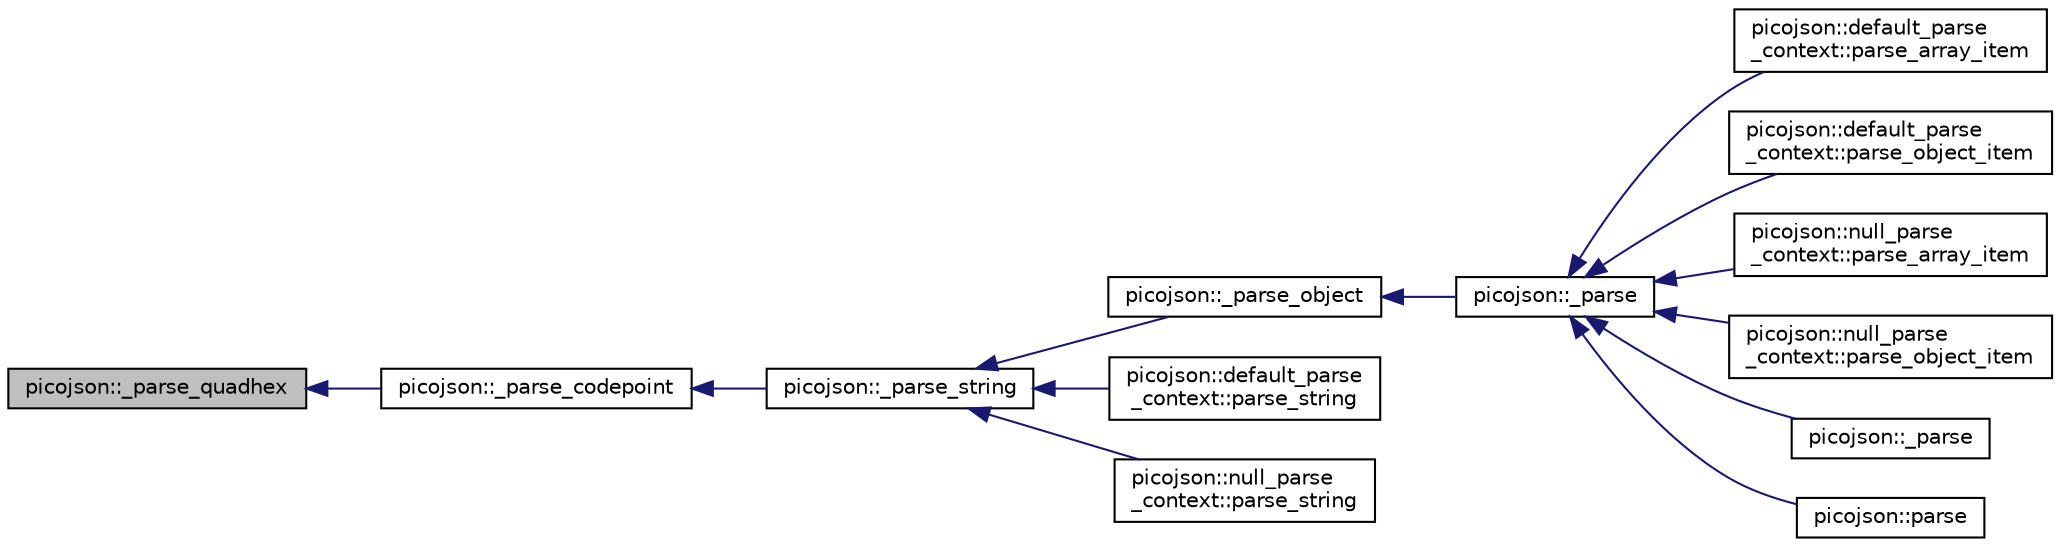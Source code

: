digraph "picojson::_parse_quadhex"
{
  edge [fontname="Helvetica",fontsize="10",labelfontname="Helvetica",labelfontsize="10"];
  node [fontname="Helvetica",fontsize="10",shape=record];
  rankdir="LR";
  Node88 [label="picojson::_parse_quadhex",height=0.2,width=0.4,color="black", fillcolor="grey75", style="filled", fontcolor="black"];
  Node88 -> Node89 [dir="back",color="midnightblue",fontsize="10",style="solid",fontname="Helvetica"];
  Node89 [label="picojson::_parse_codepoint",height=0.2,width=0.4,color="black", fillcolor="white", style="filled",URL="$namespacepicojson.html#a05316c2614f3e7a4559ce1d1003eb051"];
  Node89 -> Node90 [dir="back",color="midnightblue",fontsize="10",style="solid",fontname="Helvetica"];
  Node90 [label="picojson::_parse_string",height=0.2,width=0.4,color="black", fillcolor="white", style="filled",URL="$namespacepicojson.html#a9a1d94feb2718129796225d77c9e8d11"];
  Node90 -> Node91 [dir="back",color="midnightblue",fontsize="10",style="solid",fontname="Helvetica"];
  Node91 [label="picojson::_parse_object",height=0.2,width=0.4,color="black", fillcolor="white", style="filled",URL="$namespacepicojson.html#a480ed5e3461568672197a42e259a44c9"];
  Node91 -> Node92 [dir="back",color="midnightblue",fontsize="10",style="solid",fontname="Helvetica"];
  Node92 [label="picojson::_parse",height=0.2,width=0.4,color="black", fillcolor="white", style="filled",URL="$namespacepicojson.html#aed024a6a1c8d8982a38c4a7fcefde221"];
  Node92 -> Node93 [dir="back",color="midnightblue",fontsize="10",style="solid",fontname="Helvetica"];
  Node93 [label="picojson::default_parse\l_context::parse_array_item",height=0.2,width=0.4,color="black", fillcolor="white", style="filled",URL="$classpicojson_1_1default__parse__context.html#a5f65224e655633b20c1f8c5967c153bb"];
  Node92 -> Node94 [dir="back",color="midnightblue",fontsize="10",style="solid",fontname="Helvetica"];
  Node94 [label="picojson::default_parse\l_context::parse_object_item",height=0.2,width=0.4,color="black", fillcolor="white", style="filled",URL="$classpicojson_1_1default__parse__context.html#adf71929b098e4f4b5c32222af149655a"];
  Node92 -> Node95 [dir="back",color="midnightblue",fontsize="10",style="solid",fontname="Helvetica"];
  Node95 [label="picojson::null_parse\l_context::parse_array_item",height=0.2,width=0.4,color="black", fillcolor="white", style="filled",URL="$classpicojson_1_1null__parse__context.html#a6623f92117dd6dc7bca60e9e9463a1a0"];
  Node92 -> Node96 [dir="back",color="midnightblue",fontsize="10",style="solid",fontname="Helvetica"];
  Node96 [label="picojson::null_parse\l_context::parse_object_item",height=0.2,width=0.4,color="black", fillcolor="white", style="filled",URL="$classpicojson_1_1null__parse__context.html#a97c4b81a984ea473fe56e09aed7b9ca6"];
  Node92 -> Node97 [dir="back",color="midnightblue",fontsize="10",style="solid",fontname="Helvetica"];
  Node97 [label="picojson::_parse",height=0.2,width=0.4,color="black", fillcolor="white", style="filled",URL="$namespacepicojson.html#a01c0a3f35d42282ba913375737c8e259"];
  Node92 -> Node98 [dir="back",color="midnightblue",fontsize="10",style="solid",fontname="Helvetica"];
  Node98 [label="picojson::parse",height=0.2,width=0.4,color="black", fillcolor="white", style="filled",URL="$namespacepicojson.html#a21621c03c9c8c83dcf5bc604d1cafdf6"];
  Node90 -> Node99 [dir="back",color="midnightblue",fontsize="10",style="solid",fontname="Helvetica"];
  Node99 [label="picojson::default_parse\l_context::parse_string",height=0.2,width=0.4,color="black", fillcolor="white", style="filled",URL="$classpicojson_1_1default__parse__context.html#a476c7d30a5cf382b48201ec64585c2f3"];
  Node90 -> Node100 [dir="back",color="midnightblue",fontsize="10",style="solid",fontname="Helvetica"];
  Node100 [label="picojson::null_parse\l_context::parse_string",height=0.2,width=0.4,color="black", fillcolor="white", style="filled",URL="$classpicojson_1_1null__parse__context.html#aab2c7dee1eb5b477370832811cd40d14"];
}
